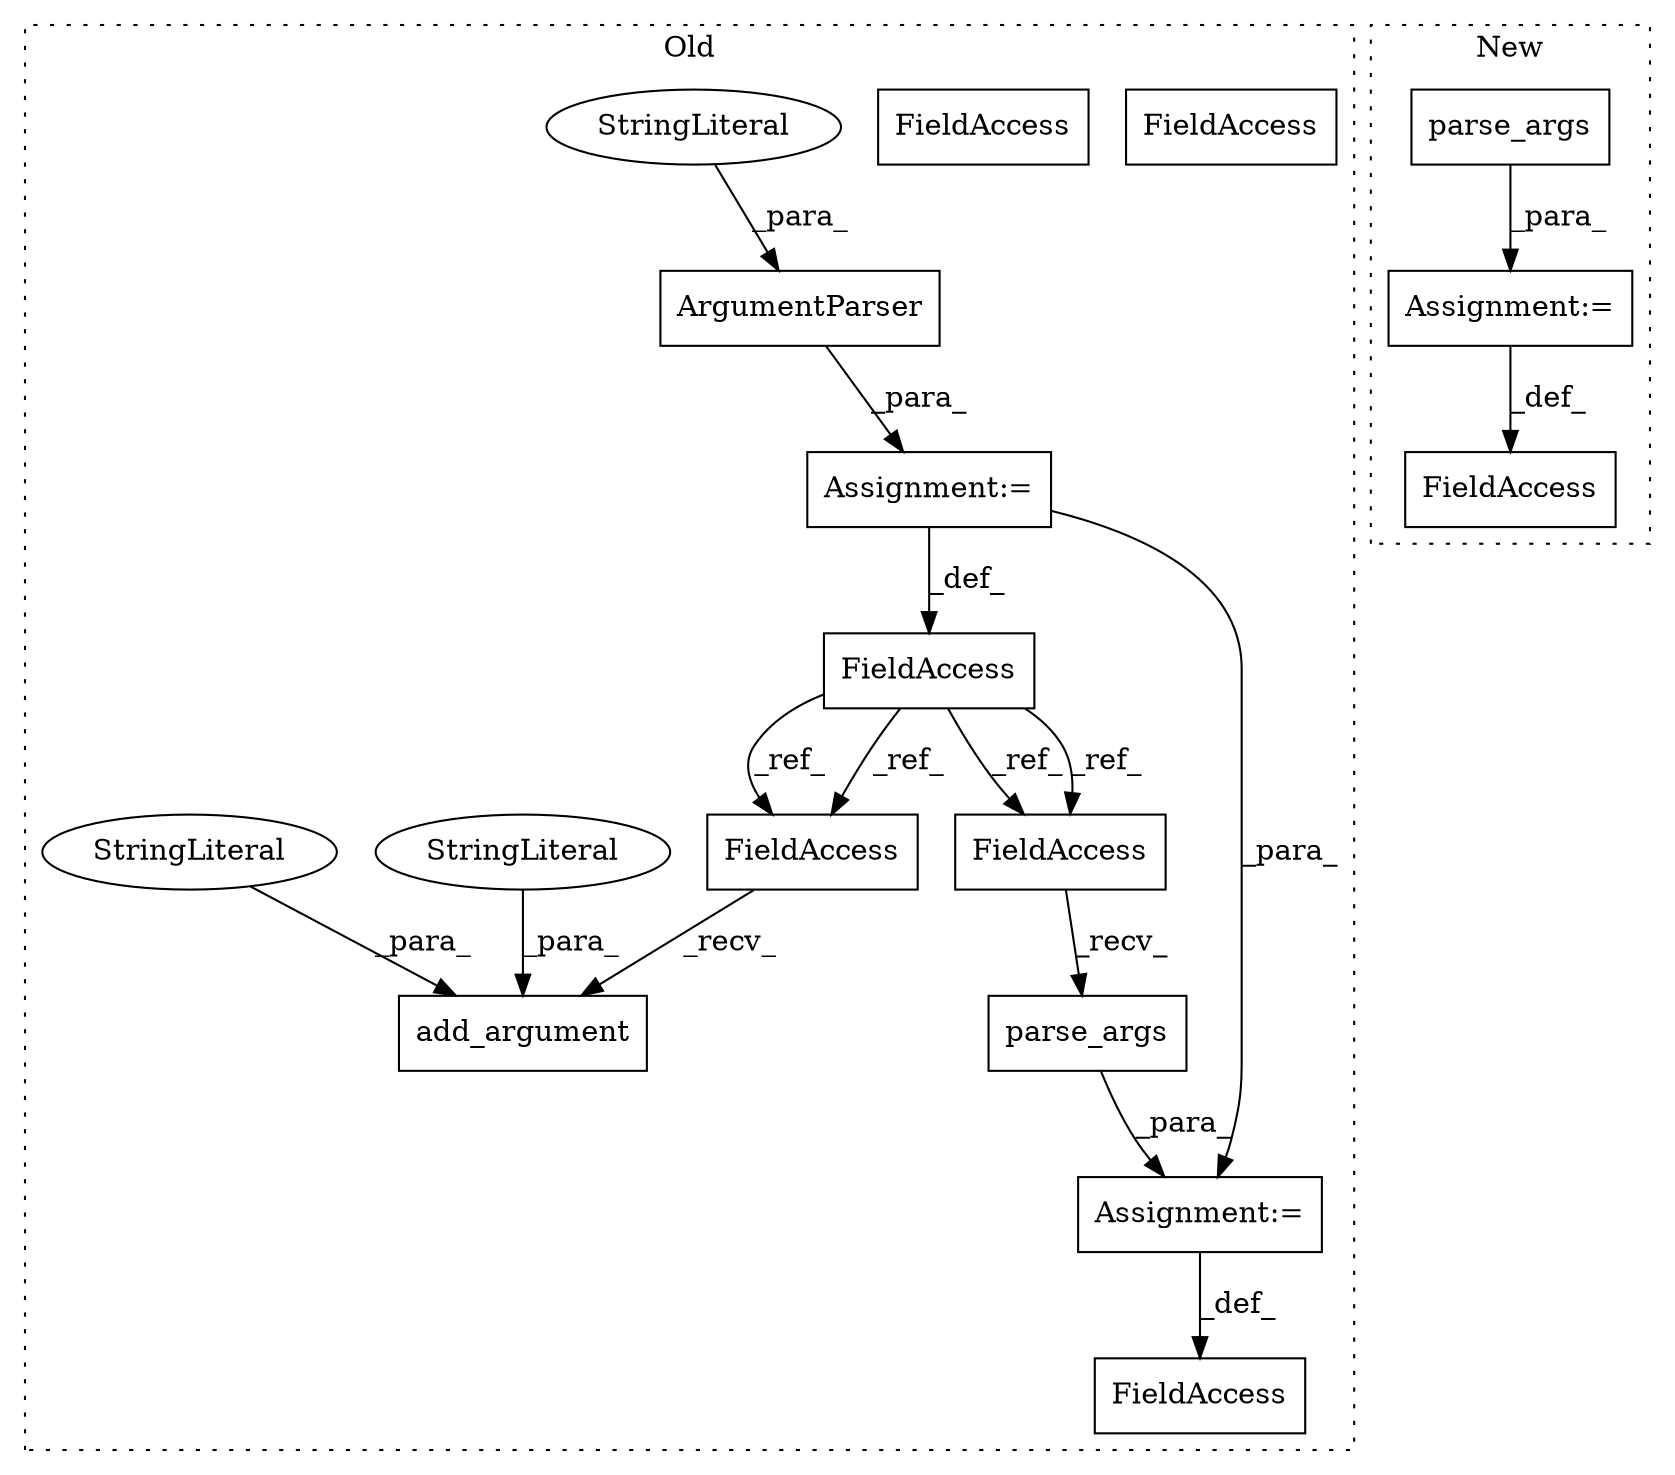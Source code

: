 digraph G {
subgraph cluster0 {
1 [label="ArgumentParser" a="32" s="1640,1703" l="15,1" shape="box"];
4 [label="add_argument" a="32" s="1719,1780" l="13,1" shape="box"];
6 [label="FieldAccess" a="22" s="1872" l="4" shape="box"];
7 [label="FieldAccess" a="22" s="1633" l="6" shape="box"];
8 [label="FieldAccess" a="22" s="1712" l="6" shape="box"];
9 [label="FieldAccess" a="22" s="1877" l="6" shape="box"];
10 [label="StringLiteral" a="45" s="1655" l="48" shape="ellipse"];
11 [label="parse_args" a="32" s="1884" l="12" shape="box"];
12 [label="StringLiteral" a="45" s="1737" l="9" shape="ellipse"];
13 [label="StringLiteral" a="45" s="1747" l="13" shape="ellipse"];
14 [label="Assignment:=" a="7" s="1639" l="1" shape="box"];
15 [label="Assignment:=" a="7" s="1876" l="1" shape="box"];
16 [label="FieldAccess" a="22" s="1712" l="6" shape="box"];
17 [label="FieldAccess" a="22" s="1877" l="6" shape="box"];
label = "Old";
style="dotted";
}
subgraph cluster1 {
2 [label="parse_args" a="32" s="1848" l="12" shape="box"];
3 [label="Assignment:=" a="7" s="1878" l="1" shape="box"];
5 [label="FieldAccess" a="22" s="1868" l="10" shape="box"];
label = "New";
style="dotted";
}
1 -> 14 [label="_para_"];
2 -> 3 [label="_para_"];
3 -> 5 [label="_def_"];
7 -> 17 [label="_ref_"];
7 -> 17 [label="_ref_"];
7 -> 16 [label="_ref_"];
7 -> 16 [label="_ref_"];
10 -> 1 [label="_para_"];
11 -> 15 [label="_para_"];
12 -> 4 [label="_para_"];
13 -> 4 [label="_para_"];
14 -> 7 [label="_def_"];
14 -> 15 [label="_para_"];
15 -> 6 [label="_def_"];
16 -> 4 [label="_recv_"];
17 -> 11 [label="_recv_"];
}